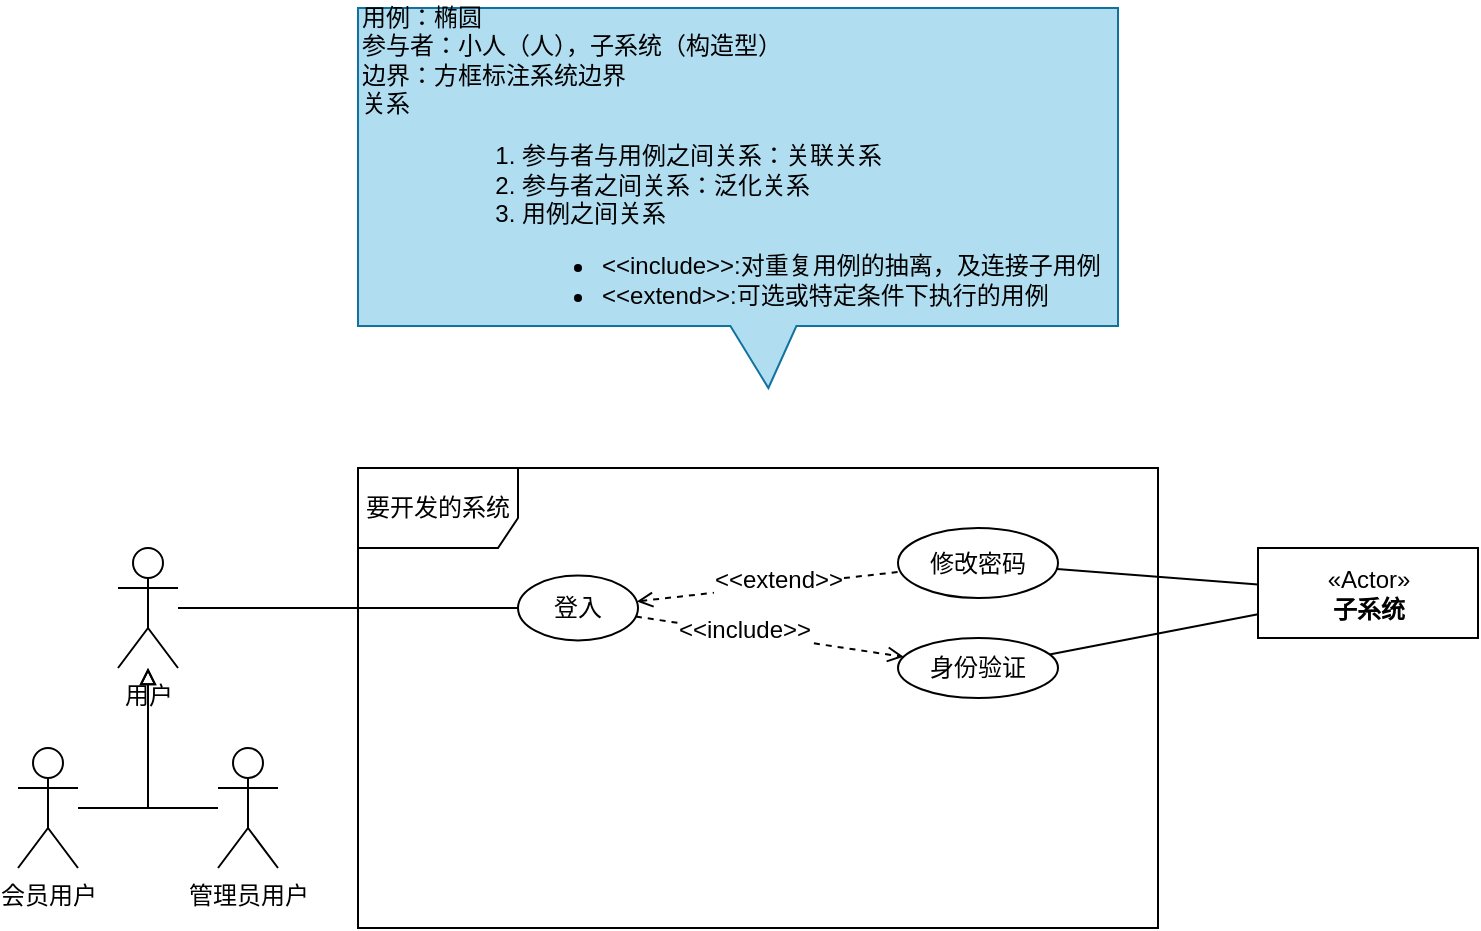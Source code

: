 <mxfile version="12.9.3" type="device"><diagram id="scprbvGykRmjO3XPXoe5" name="第 1 页"><mxGraphModel dx="706" dy="1325" grid="1" gridSize="10" guides="1" tooltips="1" connect="1" arrows="1" fold="1" page="1" pageScale="1" pageWidth="1600" pageHeight="900" math="0" shadow="0"><root><mxCell id="0"/><mxCell id="1" parent="0"/><mxCell id="P6PL3tyd9FgwN3GFDlqu-10" value="要开发的系统" style="shape=umlFrame;whiteSpace=wrap;html=1;width=80;height=40;" vertex="1" parent="1"><mxGeometry x="290" y="70" width="400" height="230" as="geometry"/></mxCell><mxCell id="P6PL3tyd9FgwN3GFDlqu-24" style="edgeStyle=none;rounded=0;orthogonalLoop=1;jettySize=auto;html=1;startArrow=none;startFill=0;endArrow=none;endFill=0;" edge="1" parent="1" source="P6PL3tyd9FgwN3GFDlqu-2" target="P6PL3tyd9FgwN3GFDlqu-6"><mxGeometry relative="1" as="geometry"/></mxCell><mxCell id="P6PL3tyd9FgwN3GFDlqu-2" value="用户" style="shape=umlActor;verticalLabelPosition=bottom;labelBackgroundColor=#ffffff;verticalAlign=top;html=1;outlineConnect=0;" vertex="1" parent="1"><mxGeometry x="170" y="110" width="30" height="60" as="geometry"/></mxCell><mxCell id="P6PL3tyd9FgwN3GFDlqu-14" style="edgeStyle=orthogonalEdgeStyle;rounded=0;orthogonalLoop=1;jettySize=auto;html=1;endArrow=block;endFill=0;" edge="1" parent="1" source="P6PL3tyd9FgwN3GFDlqu-3" target="P6PL3tyd9FgwN3GFDlqu-2"><mxGeometry relative="1" as="geometry"/></mxCell><mxCell id="P6PL3tyd9FgwN3GFDlqu-3" value="会员用户" style="shape=umlActor;verticalLabelPosition=bottom;labelBackgroundColor=#ffffff;verticalAlign=top;html=1;outlineConnect=0;" vertex="1" parent="1"><mxGeometry x="120" y="210" width="30" height="60" as="geometry"/></mxCell><mxCell id="P6PL3tyd9FgwN3GFDlqu-16" style="edgeStyle=orthogonalEdgeStyle;rounded=0;orthogonalLoop=1;jettySize=auto;html=1;endArrow=block;endFill=0;" edge="1" parent="1" source="P6PL3tyd9FgwN3GFDlqu-4" target="P6PL3tyd9FgwN3GFDlqu-2"><mxGeometry relative="1" as="geometry"/></mxCell><mxCell id="P6PL3tyd9FgwN3GFDlqu-4" value="管理员用户" style="shape=umlActor;verticalLabelPosition=bottom;labelBackgroundColor=#ffffff;verticalAlign=top;html=1;outlineConnect=0;" vertex="1" parent="1"><mxGeometry x="220" y="210" width="30" height="60" as="geometry"/></mxCell><mxCell id="P6PL3tyd9FgwN3GFDlqu-23" style="edgeStyle=none;rounded=0;orthogonalLoop=1;jettySize=auto;html=1;startArrow=none;startFill=0;endArrow=none;endFill=0;" edge="1" parent="1" source="P6PL3tyd9FgwN3GFDlqu-5" target="P6PL3tyd9FgwN3GFDlqu-8"><mxGeometry relative="1" as="geometry"/></mxCell><mxCell id="P6PL3tyd9FgwN3GFDlqu-5" value="身份验证" style="ellipse;whiteSpace=wrap;html=1;" vertex="1" parent="1"><mxGeometry x="560" y="155" width="80" height="30" as="geometry"/></mxCell><mxCell id="P6PL3tyd9FgwN3GFDlqu-18" style="edgeStyle=none;rounded=0;orthogonalLoop=1;jettySize=auto;html=1;endArrow=none;endFill=0;startArrow=open;startFill=0;dashed=1;" edge="1" parent="1" source="P6PL3tyd9FgwN3GFDlqu-6" target="P6PL3tyd9FgwN3GFDlqu-7"><mxGeometry relative="1" as="geometry"/></mxCell><mxCell id="P6PL3tyd9FgwN3GFDlqu-21" value="&amp;lt;&amp;lt;extend&amp;gt;&amp;gt;" style="text;html=1;align=center;verticalAlign=middle;resizable=0;points=[];labelBackgroundColor=#ffffff;" vertex="1" connectable="0" parent="P6PL3tyd9FgwN3GFDlqu-18"><mxGeometry x="0.081" y="3" relative="1" as="geometry"><mxPoint as="offset"/></mxGeometry></mxCell><mxCell id="P6PL3tyd9FgwN3GFDlqu-19" style="edgeStyle=none;rounded=0;orthogonalLoop=1;jettySize=auto;html=1;endArrow=open;endFill=0;dashed=1;" edge="1" parent="1" source="P6PL3tyd9FgwN3GFDlqu-6" target="P6PL3tyd9FgwN3GFDlqu-5"><mxGeometry relative="1" as="geometry"/></mxCell><mxCell id="P6PL3tyd9FgwN3GFDlqu-20" value="&amp;lt;&amp;lt;include&amp;gt;&amp;gt;" style="text;html=1;align=center;verticalAlign=middle;resizable=0;points=[];labelBackgroundColor=#ffffff;" vertex="1" connectable="0" parent="P6PL3tyd9FgwN3GFDlqu-19"><mxGeometry x="-0.193" y="2" relative="1" as="geometry"><mxPoint as="offset"/></mxGeometry></mxCell><mxCell id="P6PL3tyd9FgwN3GFDlqu-6" value="登入" style="ellipse;whiteSpace=wrap;html=1;" vertex="1" parent="1"><mxGeometry x="370" y="123.75" width="60" height="32.5" as="geometry"/></mxCell><mxCell id="P6PL3tyd9FgwN3GFDlqu-22" style="edgeStyle=none;rounded=0;orthogonalLoop=1;jettySize=auto;html=1;startArrow=none;startFill=0;endArrow=none;endFill=0;" edge="1" parent="1" source="P6PL3tyd9FgwN3GFDlqu-7" target="P6PL3tyd9FgwN3GFDlqu-8"><mxGeometry relative="1" as="geometry"/></mxCell><mxCell id="P6PL3tyd9FgwN3GFDlqu-7" value="修改密码" style="ellipse;whiteSpace=wrap;html=1;" vertex="1" parent="1"><mxGeometry x="560" y="100" width="80" height="35" as="geometry"/></mxCell><mxCell id="P6PL3tyd9FgwN3GFDlqu-8" value="«Actor»&lt;br&gt;&lt;b&gt;子系统&lt;br&gt;&lt;/b&gt;" style="html=1;" vertex="1" parent="1"><mxGeometry x="740" y="110" width="110" height="45" as="geometry"/></mxCell><mxCell id="P6PL3tyd9FgwN3GFDlqu-29" value="用例：椭圆&lt;br&gt;参与者：小人（人），子系统（构造型）&lt;br&gt;边界：方框标注系统边界&lt;br&gt;关系&lt;br&gt;&lt;blockquote style=&quot;margin: 0 0 0 40px ; border: none ; padding: 0px&quot;&gt;&lt;ol&gt;&lt;li&gt;参与者与用例之间关系：关联关系&lt;/li&gt;&lt;li&gt;参与者之间关系：泛化关系&lt;/li&gt;&lt;li&gt;用例之间关系&lt;/li&gt;&lt;/ol&gt;&lt;/blockquote&gt;&lt;blockquote style=&quot;margin: 0 0 0 40px ; border: none ; padding: 0px&quot;&gt;&lt;blockquote style=&quot;margin: 0px 0px 0px 40px ; border: none ; padding: 0px&quot;&gt;&lt;ul&gt;&lt;li&gt;&amp;lt;&amp;lt;include&amp;gt;&amp;gt;:对重复用例的抽离，及连接子用例&lt;/li&gt;&lt;li&gt;&amp;lt;&amp;lt;extend&amp;gt;&amp;gt;:可选或特定条件下执行的用例&lt;/li&gt;&lt;/ul&gt;&lt;/blockquote&gt;&lt;/blockquote&gt;" style="shape=callout;whiteSpace=wrap;html=1;perimeter=calloutPerimeter;position2=0.54;direction=east;align=left;fillColor=#b1ddf0;strokeColor=#10739e;size=31;position=0.49;base=33;" vertex="1" parent="1"><mxGeometry x="290" y="-160" width="380" height="190" as="geometry"/></mxCell></root></mxGraphModel></diagram></mxfile>